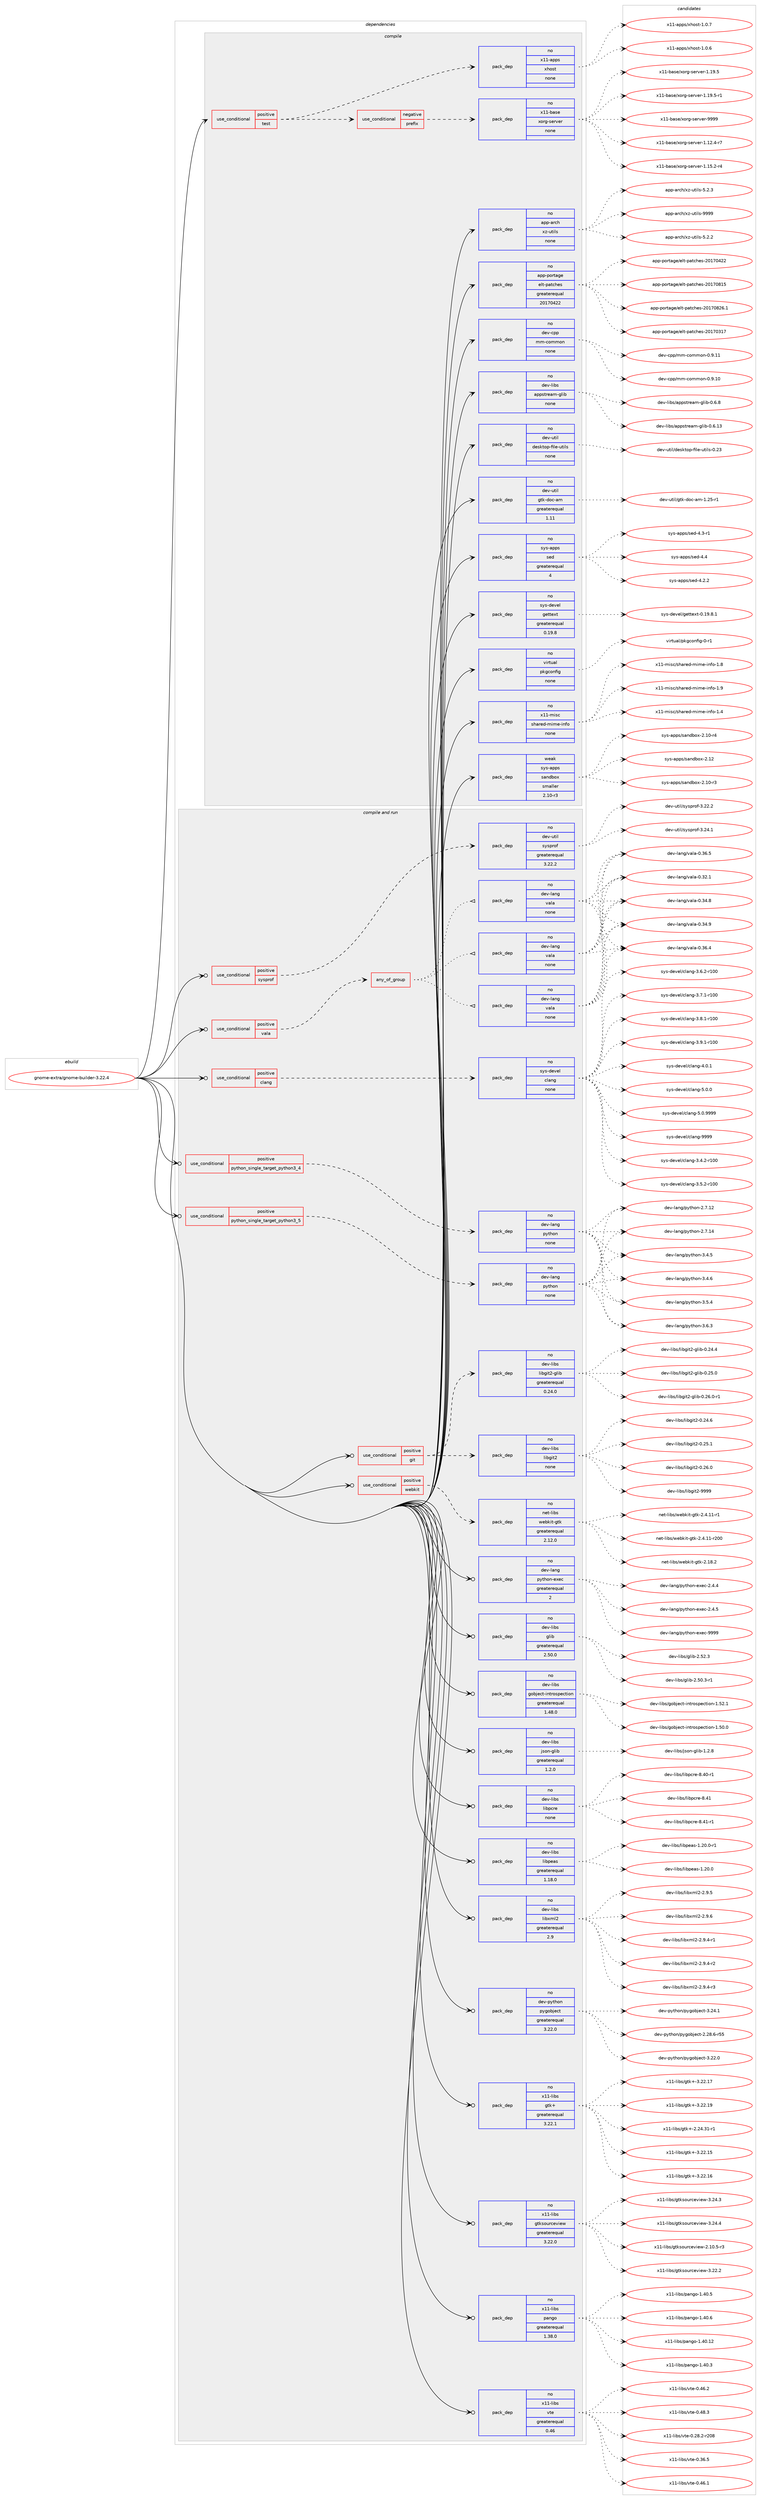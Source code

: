 digraph prolog {

# *************
# Graph options
# *************

newrank=true;
concentrate=true;
compound=true;
graph [rankdir=LR,fontname=Helvetica,fontsize=10,ranksep=1.5];#, ranksep=2.5, nodesep=0.2];
edge  [arrowhead=vee];
node  [fontname=Helvetica,fontsize=10];

# **********
# The ebuild
# **********

subgraph cluster_leftcol {
color=gray;
rank=same;
label=<<i>ebuild</i>>;
id [label="gnome-extra/gnome-builder-3.22.4", color=red, width=4, href="../gnome-extra/gnome-builder-3.22.4.svg"];
}

# ****************
# The dependencies
# ****************

subgraph cluster_midcol {
color=gray;
label=<<i>dependencies</i>>;
subgraph cluster_compile {
fillcolor="#eeeeee";
style=filled;
label=<<i>compile</i>>;
subgraph cond81905 {
dependency310209 [label=<<TABLE BORDER="0" CELLBORDER="1" CELLSPACING="0" CELLPADDING="4"><TR><TD ROWSPAN="3" CELLPADDING="10">use_conditional</TD></TR><TR><TD>positive</TD></TR><TR><TD>test</TD></TR></TABLE>>, shape=none, color=red];
subgraph cond81906 {
dependency310210 [label=<<TABLE BORDER="0" CELLBORDER="1" CELLSPACING="0" CELLPADDING="4"><TR><TD ROWSPAN="3" CELLPADDING="10">use_conditional</TD></TR><TR><TD>negative</TD></TR><TR><TD>prefix</TD></TR></TABLE>>, shape=none, color=red];
subgraph pack223403 {
dependency310211 [label=<<TABLE BORDER="0" CELLBORDER="1" CELLSPACING="0" CELLPADDING="4" WIDTH="220"><TR><TD ROWSPAN="6" CELLPADDING="30">pack_dep</TD></TR><TR><TD WIDTH="110">no</TD></TR><TR><TD>x11-base</TD></TR><TR><TD>xorg-server</TD></TR><TR><TD>none</TD></TR><TR><TD></TD></TR></TABLE>>, shape=none, color=blue];
}
dependency310210:e -> dependency310211:w [weight=20,style="dashed",arrowhead="vee"];
}
dependency310209:e -> dependency310210:w [weight=20,style="dashed",arrowhead="vee"];
subgraph pack223404 {
dependency310212 [label=<<TABLE BORDER="0" CELLBORDER="1" CELLSPACING="0" CELLPADDING="4" WIDTH="220"><TR><TD ROWSPAN="6" CELLPADDING="30">pack_dep</TD></TR><TR><TD WIDTH="110">no</TD></TR><TR><TD>x11-apps</TD></TR><TR><TD>xhost</TD></TR><TR><TD>none</TD></TR><TR><TD></TD></TR></TABLE>>, shape=none, color=blue];
}
dependency310209:e -> dependency310212:w [weight=20,style="dashed",arrowhead="vee"];
}
id:e -> dependency310209:w [weight=20,style="solid",arrowhead="vee"];
subgraph pack223405 {
dependency310213 [label=<<TABLE BORDER="0" CELLBORDER="1" CELLSPACING="0" CELLPADDING="4" WIDTH="220"><TR><TD ROWSPAN="6" CELLPADDING="30">pack_dep</TD></TR><TR><TD WIDTH="110">no</TD></TR><TR><TD>app-arch</TD></TR><TR><TD>xz-utils</TD></TR><TR><TD>none</TD></TR><TR><TD></TD></TR></TABLE>>, shape=none, color=blue];
}
id:e -> dependency310213:w [weight=20,style="solid",arrowhead="vee"];
subgraph pack223406 {
dependency310214 [label=<<TABLE BORDER="0" CELLBORDER="1" CELLSPACING="0" CELLPADDING="4" WIDTH="220"><TR><TD ROWSPAN="6" CELLPADDING="30">pack_dep</TD></TR><TR><TD WIDTH="110">no</TD></TR><TR><TD>app-portage</TD></TR><TR><TD>elt-patches</TD></TR><TR><TD>greaterequal</TD></TR><TR><TD>20170422</TD></TR></TABLE>>, shape=none, color=blue];
}
id:e -> dependency310214:w [weight=20,style="solid",arrowhead="vee"];
subgraph pack223407 {
dependency310215 [label=<<TABLE BORDER="0" CELLBORDER="1" CELLSPACING="0" CELLPADDING="4" WIDTH="220"><TR><TD ROWSPAN="6" CELLPADDING="30">pack_dep</TD></TR><TR><TD WIDTH="110">no</TD></TR><TR><TD>dev-cpp</TD></TR><TR><TD>mm-common</TD></TR><TR><TD>none</TD></TR><TR><TD></TD></TR></TABLE>>, shape=none, color=blue];
}
id:e -> dependency310215:w [weight=20,style="solid",arrowhead="vee"];
subgraph pack223408 {
dependency310216 [label=<<TABLE BORDER="0" CELLBORDER="1" CELLSPACING="0" CELLPADDING="4" WIDTH="220"><TR><TD ROWSPAN="6" CELLPADDING="30">pack_dep</TD></TR><TR><TD WIDTH="110">no</TD></TR><TR><TD>dev-libs</TD></TR><TR><TD>appstream-glib</TD></TR><TR><TD>none</TD></TR><TR><TD></TD></TR></TABLE>>, shape=none, color=blue];
}
id:e -> dependency310216:w [weight=20,style="solid",arrowhead="vee"];
subgraph pack223409 {
dependency310217 [label=<<TABLE BORDER="0" CELLBORDER="1" CELLSPACING="0" CELLPADDING="4" WIDTH="220"><TR><TD ROWSPAN="6" CELLPADDING="30">pack_dep</TD></TR><TR><TD WIDTH="110">no</TD></TR><TR><TD>dev-util</TD></TR><TR><TD>desktop-file-utils</TD></TR><TR><TD>none</TD></TR><TR><TD></TD></TR></TABLE>>, shape=none, color=blue];
}
id:e -> dependency310217:w [weight=20,style="solid",arrowhead="vee"];
subgraph pack223410 {
dependency310218 [label=<<TABLE BORDER="0" CELLBORDER="1" CELLSPACING="0" CELLPADDING="4" WIDTH="220"><TR><TD ROWSPAN="6" CELLPADDING="30">pack_dep</TD></TR><TR><TD WIDTH="110">no</TD></TR><TR><TD>dev-util</TD></TR><TR><TD>gtk-doc-am</TD></TR><TR><TD>greaterequal</TD></TR><TR><TD>1.11</TD></TR></TABLE>>, shape=none, color=blue];
}
id:e -> dependency310218:w [weight=20,style="solid",arrowhead="vee"];
subgraph pack223411 {
dependency310219 [label=<<TABLE BORDER="0" CELLBORDER="1" CELLSPACING="0" CELLPADDING="4" WIDTH="220"><TR><TD ROWSPAN="6" CELLPADDING="30">pack_dep</TD></TR><TR><TD WIDTH="110">no</TD></TR><TR><TD>sys-apps</TD></TR><TR><TD>sed</TD></TR><TR><TD>greaterequal</TD></TR><TR><TD>4</TD></TR></TABLE>>, shape=none, color=blue];
}
id:e -> dependency310219:w [weight=20,style="solid",arrowhead="vee"];
subgraph pack223412 {
dependency310220 [label=<<TABLE BORDER="0" CELLBORDER="1" CELLSPACING="0" CELLPADDING="4" WIDTH="220"><TR><TD ROWSPAN="6" CELLPADDING="30">pack_dep</TD></TR><TR><TD WIDTH="110">no</TD></TR><TR><TD>sys-devel</TD></TR><TR><TD>gettext</TD></TR><TR><TD>greaterequal</TD></TR><TR><TD>0.19.8</TD></TR></TABLE>>, shape=none, color=blue];
}
id:e -> dependency310220:w [weight=20,style="solid",arrowhead="vee"];
subgraph pack223413 {
dependency310221 [label=<<TABLE BORDER="0" CELLBORDER="1" CELLSPACING="0" CELLPADDING="4" WIDTH="220"><TR><TD ROWSPAN="6" CELLPADDING="30">pack_dep</TD></TR><TR><TD WIDTH="110">no</TD></TR><TR><TD>virtual</TD></TR><TR><TD>pkgconfig</TD></TR><TR><TD>none</TD></TR><TR><TD></TD></TR></TABLE>>, shape=none, color=blue];
}
id:e -> dependency310221:w [weight=20,style="solid",arrowhead="vee"];
subgraph pack223414 {
dependency310222 [label=<<TABLE BORDER="0" CELLBORDER="1" CELLSPACING="0" CELLPADDING="4" WIDTH="220"><TR><TD ROWSPAN="6" CELLPADDING="30">pack_dep</TD></TR><TR><TD WIDTH="110">no</TD></TR><TR><TD>x11-misc</TD></TR><TR><TD>shared-mime-info</TD></TR><TR><TD>none</TD></TR><TR><TD></TD></TR></TABLE>>, shape=none, color=blue];
}
id:e -> dependency310222:w [weight=20,style="solid",arrowhead="vee"];
subgraph pack223415 {
dependency310223 [label=<<TABLE BORDER="0" CELLBORDER="1" CELLSPACING="0" CELLPADDING="4" WIDTH="220"><TR><TD ROWSPAN="6" CELLPADDING="30">pack_dep</TD></TR><TR><TD WIDTH="110">weak</TD></TR><TR><TD>sys-apps</TD></TR><TR><TD>sandbox</TD></TR><TR><TD>smaller</TD></TR><TR><TD>2.10-r3</TD></TR></TABLE>>, shape=none, color=blue];
}
id:e -> dependency310223:w [weight=20,style="solid",arrowhead="vee"];
}
subgraph cluster_compileandrun {
fillcolor="#eeeeee";
style=filled;
label=<<i>compile and run</i>>;
subgraph cond81907 {
dependency310224 [label=<<TABLE BORDER="0" CELLBORDER="1" CELLSPACING="0" CELLPADDING="4"><TR><TD ROWSPAN="3" CELLPADDING="10">use_conditional</TD></TR><TR><TD>positive</TD></TR><TR><TD>clang</TD></TR></TABLE>>, shape=none, color=red];
subgraph pack223416 {
dependency310225 [label=<<TABLE BORDER="0" CELLBORDER="1" CELLSPACING="0" CELLPADDING="4" WIDTH="220"><TR><TD ROWSPAN="6" CELLPADDING="30">pack_dep</TD></TR><TR><TD WIDTH="110">no</TD></TR><TR><TD>sys-devel</TD></TR><TR><TD>clang</TD></TR><TR><TD>none</TD></TR><TR><TD></TD></TR></TABLE>>, shape=none, color=blue];
}
dependency310224:e -> dependency310225:w [weight=20,style="dashed",arrowhead="vee"];
}
id:e -> dependency310224:w [weight=20,style="solid",arrowhead="odotvee"];
subgraph cond81908 {
dependency310226 [label=<<TABLE BORDER="0" CELLBORDER="1" CELLSPACING="0" CELLPADDING="4"><TR><TD ROWSPAN="3" CELLPADDING="10">use_conditional</TD></TR><TR><TD>positive</TD></TR><TR><TD>git</TD></TR></TABLE>>, shape=none, color=red];
subgraph pack223417 {
dependency310227 [label=<<TABLE BORDER="0" CELLBORDER="1" CELLSPACING="0" CELLPADDING="4" WIDTH="220"><TR><TD ROWSPAN="6" CELLPADDING="30">pack_dep</TD></TR><TR><TD WIDTH="110">no</TD></TR><TR><TD>dev-libs</TD></TR><TR><TD>libgit2</TD></TR><TR><TD>none</TD></TR><TR><TD></TD></TR></TABLE>>, shape=none, color=blue];
}
dependency310226:e -> dependency310227:w [weight=20,style="dashed",arrowhead="vee"];
subgraph pack223418 {
dependency310228 [label=<<TABLE BORDER="0" CELLBORDER="1" CELLSPACING="0" CELLPADDING="4" WIDTH="220"><TR><TD ROWSPAN="6" CELLPADDING="30">pack_dep</TD></TR><TR><TD WIDTH="110">no</TD></TR><TR><TD>dev-libs</TD></TR><TR><TD>libgit2-glib</TD></TR><TR><TD>greaterequal</TD></TR><TR><TD>0.24.0</TD></TR></TABLE>>, shape=none, color=blue];
}
dependency310226:e -> dependency310228:w [weight=20,style="dashed",arrowhead="vee"];
}
id:e -> dependency310226:w [weight=20,style="solid",arrowhead="odotvee"];
subgraph cond81909 {
dependency310229 [label=<<TABLE BORDER="0" CELLBORDER="1" CELLSPACING="0" CELLPADDING="4"><TR><TD ROWSPAN="3" CELLPADDING="10">use_conditional</TD></TR><TR><TD>positive</TD></TR><TR><TD>python_single_target_python3_4</TD></TR></TABLE>>, shape=none, color=red];
subgraph pack223419 {
dependency310230 [label=<<TABLE BORDER="0" CELLBORDER="1" CELLSPACING="0" CELLPADDING="4" WIDTH="220"><TR><TD ROWSPAN="6" CELLPADDING="30">pack_dep</TD></TR><TR><TD WIDTH="110">no</TD></TR><TR><TD>dev-lang</TD></TR><TR><TD>python</TD></TR><TR><TD>none</TD></TR><TR><TD></TD></TR></TABLE>>, shape=none, color=blue];
}
dependency310229:e -> dependency310230:w [weight=20,style="dashed",arrowhead="vee"];
}
id:e -> dependency310229:w [weight=20,style="solid",arrowhead="odotvee"];
subgraph cond81910 {
dependency310231 [label=<<TABLE BORDER="0" CELLBORDER="1" CELLSPACING="0" CELLPADDING="4"><TR><TD ROWSPAN="3" CELLPADDING="10">use_conditional</TD></TR><TR><TD>positive</TD></TR><TR><TD>python_single_target_python3_5</TD></TR></TABLE>>, shape=none, color=red];
subgraph pack223420 {
dependency310232 [label=<<TABLE BORDER="0" CELLBORDER="1" CELLSPACING="0" CELLPADDING="4" WIDTH="220"><TR><TD ROWSPAN="6" CELLPADDING="30">pack_dep</TD></TR><TR><TD WIDTH="110">no</TD></TR><TR><TD>dev-lang</TD></TR><TR><TD>python</TD></TR><TR><TD>none</TD></TR><TR><TD></TD></TR></TABLE>>, shape=none, color=blue];
}
dependency310231:e -> dependency310232:w [weight=20,style="dashed",arrowhead="vee"];
}
id:e -> dependency310231:w [weight=20,style="solid",arrowhead="odotvee"];
subgraph cond81911 {
dependency310233 [label=<<TABLE BORDER="0" CELLBORDER="1" CELLSPACING="0" CELLPADDING="4"><TR><TD ROWSPAN="3" CELLPADDING="10">use_conditional</TD></TR><TR><TD>positive</TD></TR><TR><TD>sysprof</TD></TR></TABLE>>, shape=none, color=red];
subgraph pack223421 {
dependency310234 [label=<<TABLE BORDER="0" CELLBORDER="1" CELLSPACING="0" CELLPADDING="4" WIDTH="220"><TR><TD ROWSPAN="6" CELLPADDING="30">pack_dep</TD></TR><TR><TD WIDTH="110">no</TD></TR><TR><TD>dev-util</TD></TR><TR><TD>sysprof</TD></TR><TR><TD>greaterequal</TD></TR><TR><TD>3.22.2</TD></TR></TABLE>>, shape=none, color=blue];
}
dependency310233:e -> dependency310234:w [weight=20,style="dashed",arrowhead="vee"];
}
id:e -> dependency310233:w [weight=20,style="solid",arrowhead="odotvee"];
subgraph cond81912 {
dependency310235 [label=<<TABLE BORDER="0" CELLBORDER="1" CELLSPACING="0" CELLPADDING="4"><TR><TD ROWSPAN="3" CELLPADDING="10">use_conditional</TD></TR><TR><TD>positive</TD></TR><TR><TD>vala</TD></TR></TABLE>>, shape=none, color=red];
subgraph any4833 {
dependency310236 [label=<<TABLE BORDER="0" CELLBORDER="1" CELLSPACING="0" CELLPADDING="4"><TR><TD CELLPADDING="10">any_of_group</TD></TR></TABLE>>, shape=none, color=red];subgraph pack223422 {
dependency310237 [label=<<TABLE BORDER="0" CELLBORDER="1" CELLSPACING="0" CELLPADDING="4" WIDTH="220"><TR><TD ROWSPAN="6" CELLPADDING="30">pack_dep</TD></TR><TR><TD WIDTH="110">no</TD></TR><TR><TD>dev-lang</TD></TR><TR><TD>vala</TD></TR><TR><TD>none</TD></TR><TR><TD></TD></TR></TABLE>>, shape=none, color=blue];
}
dependency310236:e -> dependency310237:w [weight=20,style="dotted",arrowhead="oinv"];
subgraph pack223423 {
dependency310238 [label=<<TABLE BORDER="0" CELLBORDER="1" CELLSPACING="0" CELLPADDING="4" WIDTH="220"><TR><TD ROWSPAN="6" CELLPADDING="30">pack_dep</TD></TR><TR><TD WIDTH="110">no</TD></TR><TR><TD>dev-lang</TD></TR><TR><TD>vala</TD></TR><TR><TD>none</TD></TR><TR><TD></TD></TR></TABLE>>, shape=none, color=blue];
}
dependency310236:e -> dependency310238:w [weight=20,style="dotted",arrowhead="oinv"];
subgraph pack223424 {
dependency310239 [label=<<TABLE BORDER="0" CELLBORDER="1" CELLSPACING="0" CELLPADDING="4" WIDTH="220"><TR><TD ROWSPAN="6" CELLPADDING="30">pack_dep</TD></TR><TR><TD WIDTH="110">no</TD></TR><TR><TD>dev-lang</TD></TR><TR><TD>vala</TD></TR><TR><TD>none</TD></TR><TR><TD></TD></TR></TABLE>>, shape=none, color=blue];
}
dependency310236:e -> dependency310239:w [weight=20,style="dotted",arrowhead="oinv"];
}
dependency310235:e -> dependency310236:w [weight=20,style="dashed",arrowhead="vee"];
}
id:e -> dependency310235:w [weight=20,style="solid",arrowhead="odotvee"];
subgraph cond81913 {
dependency310240 [label=<<TABLE BORDER="0" CELLBORDER="1" CELLSPACING="0" CELLPADDING="4"><TR><TD ROWSPAN="3" CELLPADDING="10">use_conditional</TD></TR><TR><TD>positive</TD></TR><TR><TD>webkit</TD></TR></TABLE>>, shape=none, color=red];
subgraph pack223425 {
dependency310241 [label=<<TABLE BORDER="0" CELLBORDER="1" CELLSPACING="0" CELLPADDING="4" WIDTH="220"><TR><TD ROWSPAN="6" CELLPADDING="30">pack_dep</TD></TR><TR><TD WIDTH="110">no</TD></TR><TR><TD>net-libs</TD></TR><TR><TD>webkit-gtk</TD></TR><TR><TD>greaterequal</TD></TR><TR><TD>2.12.0</TD></TR></TABLE>>, shape=none, color=blue];
}
dependency310240:e -> dependency310241:w [weight=20,style="dashed",arrowhead="vee"];
}
id:e -> dependency310240:w [weight=20,style="solid",arrowhead="odotvee"];
subgraph pack223426 {
dependency310242 [label=<<TABLE BORDER="0" CELLBORDER="1" CELLSPACING="0" CELLPADDING="4" WIDTH="220"><TR><TD ROWSPAN="6" CELLPADDING="30">pack_dep</TD></TR><TR><TD WIDTH="110">no</TD></TR><TR><TD>dev-lang</TD></TR><TR><TD>python-exec</TD></TR><TR><TD>greaterequal</TD></TR><TR><TD>2</TD></TR></TABLE>>, shape=none, color=blue];
}
id:e -> dependency310242:w [weight=20,style="solid",arrowhead="odotvee"];
subgraph pack223427 {
dependency310243 [label=<<TABLE BORDER="0" CELLBORDER="1" CELLSPACING="0" CELLPADDING="4" WIDTH="220"><TR><TD ROWSPAN="6" CELLPADDING="30">pack_dep</TD></TR><TR><TD WIDTH="110">no</TD></TR><TR><TD>dev-libs</TD></TR><TR><TD>glib</TD></TR><TR><TD>greaterequal</TD></TR><TR><TD>2.50.0</TD></TR></TABLE>>, shape=none, color=blue];
}
id:e -> dependency310243:w [weight=20,style="solid",arrowhead="odotvee"];
subgraph pack223428 {
dependency310244 [label=<<TABLE BORDER="0" CELLBORDER="1" CELLSPACING="0" CELLPADDING="4" WIDTH="220"><TR><TD ROWSPAN="6" CELLPADDING="30">pack_dep</TD></TR><TR><TD WIDTH="110">no</TD></TR><TR><TD>dev-libs</TD></TR><TR><TD>gobject-introspection</TD></TR><TR><TD>greaterequal</TD></TR><TR><TD>1.48.0</TD></TR></TABLE>>, shape=none, color=blue];
}
id:e -> dependency310244:w [weight=20,style="solid",arrowhead="odotvee"];
subgraph pack223429 {
dependency310245 [label=<<TABLE BORDER="0" CELLBORDER="1" CELLSPACING="0" CELLPADDING="4" WIDTH="220"><TR><TD ROWSPAN="6" CELLPADDING="30">pack_dep</TD></TR><TR><TD WIDTH="110">no</TD></TR><TR><TD>dev-libs</TD></TR><TR><TD>json-glib</TD></TR><TR><TD>greaterequal</TD></TR><TR><TD>1.2.0</TD></TR></TABLE>>, shape=none, color=blue];
}
id:e -> dependency310245:w [weight=20,style="solid",arrowhead="odotvee"];
subgraph pack223430 {
dependency310246 [label=<<TABLE BORDER="0" CELLBORDER="1" CELLSPACING="0" CELLPADDING="4" WIDTH="220"><TR><TD ROWSPAN="6" CELLPADDING="30">pack_dep</TD></TR><TR><TD WIDTH="110">no</TD></TR><TR><TD>dev-libs</TD></TR><TR><TD>libpcre</TD></TR><TR><TD>none</TD></TR><TR><TD></TD></TR></TABLE>>, shape=none, color=blue];
}
id:e -> dependency310246:w [weight=20,style="solid",arrowhead="odotvee"];
subgraph pack223431 {
dependency310247 [label=<<TABLE BORDER="0" CELLBORDER="1" CELLSPACING="0" CELLPADDING="4" WIDTH="220"><TR><TD ROWSPAN="6" CELLPADDING="30">pack_dep</TD></TR><TR><TD WIDTH="110">no</TD></TR><TR><TD>dev-libs</TD></TR><TR><TD>libpeas</TD></TR><TR><TD>greaterequal</TD></TR><TR><TD>1.18.0</TD></TR></TABLE>>, shape=none, color=blue];
}
id:e -> dependency310247:w [weight=20,style="solid",arrowhead="odotvee"];
subgraph pack223432 {
dependency310248 [label=<<TABLE BORDER="0" CELLBORDER="1" CELLSPACING="0" CELLPADDING="4" WIDTH="220"><TR><TD ROWSPAN="6" CELLPADDING="30">pack_dep</TD></TR><TR><TD WIDTH="110">no</TD></TR><TR><TD>dev-libs</TD></TR><TR><TD>libxml2</TD></TR><TR><TD>greaterequal</TD></TR><TR><TD>2.9</TD></TR></TABLE>>, shape=none, color=blue];
}
id:e -> dependency310248:w [weight=20,style="solid",arrowhead="odotvee"];
subgraph pack223433 {
dependency310249 [label=<<TABLE BORDER="0" CELLBORDER="1" CELLSPACING="0" CELLPADDING="4" WIDTH="220"><TR><TD ROWSPAN="6" CELLPADDING="30">pack_dep</TD></TR><TR><TD WIDTH="110">no</TD></TR><TR><TD>dev-python</TD></TR><TR><TD>pygobject</TD></TR><TR><TD>greaterequal</TD></TR><TR><TD>3.22.0</TD></TR></TABLE>>, shape=none, color=blue];
}
id:e -> dependency310249:w [weight=20,style="solid",arrowhead="odotvee"];
subgraph pack223434 {
dependency310250 [label=<<TABLE BORDER="0" CELLBORDER="1" CELLSPACING="0" CELLPADDING="4" WIDTH="220"><TR><TD ROWSPAN="6" CELLPADDING="30">pack_dep</TD></TR><TR><TD WIDTH="110">no</TD></TR><TR><TD>x11-libs</TD></TR><TR><TD>gtk+</TD></TR><TR><TD>greaterequal</TD></TR><TR><TD>3.22.1</TD></TR></TABLE>>, shape=none, color=blue];
}
id:e -> dependency310250:w [weight=20,style="solid",arrowhead="odotvee"];
subgraph pack223435 {
dependency310251 [label=<<TABLE BORDER="0" CELLBORDER="1" CELLSPACING="0" CELLPADDING="4" WIDTH="220"><TR><TD ROWSPAN="6" CELLPADDING="30">pack_dep</TD></TR><TR><TD WIDTH="110">no</TD></TR><TR><TD>x11-libs</TD></TR><TR><TD>gtksourceview</TD></TR><TR><TD>greaterequal</TD></TR><TR><TD>3.22.0</TD></TR></TABLE>>, shape=none, color=blue];
}
id:e -> dependency310251:w [weight=20,style="solid",arrowhead="odotvee"];
subgraph pack223436 {
dependency310252 [label=<<TABLE BORDER="0" CELLBORDER="1" CELLSPACING="0" CELLPADDING="4" WIDTH="220"><TR><TD ROWSPAN="6" CELLPADDING="30">pack_dep</TD></TR><TR><TD WIDTH="110">no</TD></TR><TR><TD>x11-libs</TD></TR><TR><TD>pango</TD></TR><TR><TD>greaterequal</TD></TR><TR><TD>1.38.0</TD></TR></TABLE>>, shape=none, color=blue];
}
id:e -> dependency310252:w [weight=20,style="solid",arrowhead="odotvee"];
subgraph pack223437 {
dependency310253 [label=<<TABLE BORDER="0" CELLBORDER="1" CELLSPACING="0" CELLPADDING="4" WIDTH="220"><TR><TD ROWSPAN="6" CELLPADDING="30">pack_dep</TD></TR><TR><TD WIDTH="110">no</TD></TR><TR><TD>x11-libs</TD></TR><TR><TD>vte</TD></TR><TR><TD>greaterequal</TD></TR><TR><TD>0.46</TD></TR></TABLE>>, shape=none, color=blue];
}
id:e -> dependency310253:w [weight=20,style="solid",arrowhead="odotvee"];
}
subgraph cluster_run {
fillcolor="#eeeeee";
style=filled;
label=<<i>run</i>>;
}
}

# **************
# The candidates
# **************

subgraph cluster_choices {
rank=same;
color=gray;
label=<<i>candidates</i>>;

subgraph choice223403 {
color=black;
nodesep=1;
choice12049494598971151014712011111410345115101114118101114454946495046524511455 [label="x11-base/xorg-server-1.12.4-r7", color=red, width=4,href="../x11-base/xorg-server-1.12.4-r7.svg"];
choice12049494598971151014712011111410345115101114118101114454946495346504511452 [label="x11-base/xorg-server-1.15.2-r4", color=red, width=4,href="../x11-base/xorg-server-1.15.2-r4.svg"];
choice1204949459897115101471201111141034511510111411810111445494649574653 [label="x11-base/xorg-server-1.19.5", color=red, width=4,href="../x11-base/xorg-server-1.19.5.svg"];
choice12049494598971151014712011111410345115101114118101114454946495746534511449 [label="x11-base/xorg-server-1.19.5-r1", color=red, width=4,href="../x11-base/xorg-server-1.19.5-r1.svg"];
choice120494945989711510147120111114103451151011141181011144557575757 [label="x11-base/xorg-server-9999", color=red, width=4,href="../x11-base/xorg-server-9999.svg"];
dependency310211:e -> choice12049494598971151014712011111410345115101114118101114454946495046524511455:w [style=dotted,weight="100"];
dependency310211:e -> choice12049494598971151014712011111410345115101114118101114454946495346504511452:w [style=dotted,weight="100"];
dependency310211:e -> choice1204949459897115101471201111141034511510111411810111445494649574653:w [style=dotted,weight="100"];
dependency310211:e -> choice12049494598971151014712011111410345115101114118101114454946495746534511449:w [style=dotted,weight="100"];
dependency310211:e -> choice120494945989711510147120111114103451151011141181011144557575757:w [style=dotted,weight="100"];
}
subgraph choice223404 {
color=black;
nodesep=1;
choice1204949459711211211547120104111115116454946484654 [label="x11-apps/xhost-1.0.6", color=red, width=4,href="../x11-apps/xhost-1.0.6.svg"];
choice1204949459711211211547120104111115116454946484655 [label="x11-apps/xhost-1.0.7", color=red, width=4,href="../x11-apps/xhost-1.0.7.svg"];
dependency310212:e -> choice1204949459711211211547120104111115116454946484654:w [style=dotted,weight="100"];
dependency310212:e -> choice1204949459711211211547120104111115116454946484655:w [style=dotted,weight="100"];
}
subgraph choice223405 {
color=black;
nodesep=1;
choice971121124597114991044712012245117116105108115455346504650 [label="app-arch/xz-utils-5.2.2", color=red, width=4,href="../app-arch/xz-utils-5.2.2.svg"];
choice971121124597114991044712012245117116105108115455346504651 [label="app-arch/xz-utils-5.2.3", color=red, width=4,href="../app-arch/xz-utils-5.2.3.svg"];
choice9711211245971149910447120122451171161051081154557575757 [label="app-arch/xz-utils-9999", color=red, width=4,href="../app-arch/xz-utils-9999.svg"];
dependency310213:e -> choice971121124597114991044712012245117116105108115455346504650:w [style=dotted,weight="100"];
dependency310213:e -> choice971121124597114991044712012245117116105108115455346504651:w [style=dotted,weight="100"];
dependency310213:e -> choice9711211245971149910447120122451171161051081154557575757:w [style=dotted,weight="100"];
}
subgraph choice223406 {
color=black;
nodesep=1;
choice97112112451121111141169710310147101108116451129711699104101115455048495548514955 [label="app-portage/elt-patches-20170317", color=red, width=4,href="../app-portage/elt-patches-20170317.svg"];
choice97112112451121111141169710310147101108116451129711699104101115455048495548525050 [label="app-portage/elt-patches-20170422", color=red, width=4,href="../app-portage/elt-patches-20170422.svg"];
choice97112112451121111141169710310147101108116451129711699104101115455048495548564953 [label="app-portage/elt-patches-20170815", color=red, width=4,href="../app-portage/elt-patches-20170815.svg"];
choice971121124511211111411697103101471011081164511297116991041011154550484955485650544649 [label="app-portage/elt-patches-20170826.1", color=red, width=4,href="../app-portage/elt-patches-20170826.1.svg"];
dependency310214:e -> choice97112112451121111141169710310147101108116451129711699104101115455048495548514955:w [style=dotted,weight="100"];
dependency310214:e -> choice97112112451121111141169710310147101108116451129711699104101115455048495548525050:w [style=dotted,weight="100"];
dependency310214:e -> choice97112112451121111141169710310147101108116451129711699104101115455048495548564953:w [style=dotted,weight="100"];
dependency310214:e -> choice971121124511211111411697103101471011081164511297116991041011154550484955485650544649:w [style=dotted,weight="100"];
}
subgraph choice223407 {
color=black;
nodesep=1;
choice100101118459911211247109109459911110910911111045484657464948 [label="dev-cpp/mm-common-0.9.10", color=red, width=4,href="../dev-cpp/mm-common-0.9.10.svg"];
choice100101118459911211247109109459911110910911111045484657464949 [label="dev-cpp/mm-common-0.9.11", color=red, width=4,href="../dev-cpp/mm-common-0.9.11.svg"];
dependency310215:e -> choice100101118459911211247109109459911110910911111045484657464948:w [style=dotted,weight="100"];
dependency310215:e -> choice100101118459911211247109109459911110910911111045484657464949:w [style=dotted,weight="100"];
}
subgraph choice223408 {
color=black;
nodesep=1;
choice1001011184510810598115479711211211511611410197109451031081059845484654464951 [label="dev-libs/appstream-glib-0.6.13", color=red, width=4,href="../dev-libs/appstream-glib-0.6.13.svg"];
choice10010111845108105981154797112112115116114101971094510310810598454846544656 [label="dev-libs/appstream-glib-0.6.8", color=red, width=4,href="../dev-libs/appstream-glib-0.6.8.svg"];
dependency310216:e -> choice1001011184510810598115479711211211511611410197109451031081059845484654464951:w [style=dotted,weight="100"];
dependency310216:e -> choice10010111845108105981154797112112115116114101971094510310810598454846544656:w [style=dotted,weight="100"];
}
subgraph choice223409 {
color=black;
nodesep=1;
choice100101118451171161051084710010111510711611111245102105108101451171161051081154548465051 [label="dev-util/desktop-file-utils-0.23", color=red, width=4,href="../dev-util/desktop-file-utils-0.23.svg"];
dependency310217:e -> choice100101118451171161051084710010111510711611111245102105108101451171161051081154548465051:w [style=dotted,weight="100"];
}
subgraph choice223410 {
color=black;
nodesep=1;
choice10010111845117116105108471031161074510011199459710945494650534511449 [label="dev-util/gtk-doc-am-1.25-r1", color=red, width=4,href="../dev-util/gtk-doc-am-1.25-r1.svg"];
dependency310218:e -> choice10010111845117116105108471031161074510011199459710945494650534511449:w [style=dotted,weight="100"];
}
subgraph choice223411 {
color=black;
nodesep=1;
choice115121115459711211211547115101100455246504650 [label="sys-apps/sed-4.2.2", color=red, width=4,href="../sys-apps/sed-4.2.2.svg"];
choice115121115459711211211547115101100455246514511449 [label="sys-apps/sed-4.3-r1", color=red, width=4,href="../sys-apps/sed-4.3-r1.svg"];
choice11512111545971121121154711510110045524652 [label="sys-apps/sed-4.4", color=red, width=4,href="../sys-apps/sed-4.4.svg"];
dependency310219:e -> choice115121115459711211211547115101100455246504650:w [style=dotted,weight="100"];
dependency310219:e -> choice115121115459711211211547115101100455246514511449:w [style=dotted,weight="100"];
dependency310219:e -> choice11512111545971121121154711510110045524652:w [style=dotted,weight="100"];
}
subgraph choice223412 {
color=black;
nodesep=1;
choice1151211154510010111810110847103101116116101120116454846495746564649 [label="sys-devel/gettext-0.19.8.1", color=red, width=4,href="../sys-devel/gettext-0.19.8.1.svg"];
dependency310220:e -> choice1151211154510010111810110847103101116116101120116454846495746564649:w [style=dotted,weight="100"];
}
subgraph choice223413 {
color=black;
nodesep=1;
choice11810511411611797108471121071039911111010210510345484511449 [label="virtual/pkgconfig-0-r1", color=red, width=4,href="../virtual/pkgconfig-0-r1.svg"];
dependency310221:e -> choice11810511411611797108471121071039911111010210510345484511449:w [style=dotted,weight="100"];
}
subgraph choice223414 {
color=black;
nodesep=1;
choice120494945109105115994711510497114101100451091051091014510511010211145494652 [label="x11-misc/shared-mime-info-1.4", color=red, width=4,href="../x11-misc/shared-mime-info-1.4.svg"];
choice120494945109105115994711510497114101100451091051091014510511010211145494656 [label="x11-misc/shared-mime-info-1.8", color=red, width=4,href="../x11-misc/shared-mime-info-1.8.svg"];
choice120494945109105115994711510497114101100451091051091014510511010211145494657 [label="x11-misc/shared-mime-info-1.9", color=red, width=4,href="../x11-misc/shared-mime-info-1.9.svg"];
dependency310222:e -> choice120494945109105115994711510497114101100451091051091014510511010211145494652:w [style=dotted,weight="100"];
dependency310222:e -> choice120494945109105115994711510497114101100451091051091014510511010211145494656:w [style=dotted,weight="100"];
dependency310222:e -> choice120494945109105115994711510497114101100451091051091014510511010211145494657:w [style=dotted,weight="100"];
}
subgraph choice223415 {
color=black;
nodesep=1;
choice115121115459711211211547115971101009811112045504649484511451 [label="sys-apps/sandbox-2.10-r3", color=red, width=4,href="../sys-apps/sandbox-2.10-r3.svg"];
choice115121115459711211211547115971101009811112045504649484511452 [label="sys-apps/sandbox-2.10-r4", color=red, width=4,href="../sys-apps/sandbox-2.10-r4.svg"];
choice11512111545971121121154711597110100981111204550464950 [label="sys-apps/sandbox-2.12", color=red, width=4,href="../sys-apps/sandbox-2.12.svg"];
dependency310223:e -> choice115121115459711211211547115971101009811112045504649484511451:w [style=dotted,weight="100"];
dependency310223:e -> choice115121115459711211211547115971101009811112045504649484511452:w [style=dotted,weight="100"];
dependency310223:e -> choice11512111545971121121154711597110100981111204550464950:w [style=dotted,weight="100"];
}
subgraph choice223416 {
color=black;
nodesep=1;
choice1151211154510010111810110847991089711010345514652465045114494848 [label="sys-devel/clang-3.4.2-r100", color=red, width=4,href="../sys-devel/clang-3.4.2-r100.svg"];
choice1151211154510010111810110847991089711010345514653465045114494848 [label="sys-devel/clang-3.5.2-r100", color=red, width=4,href="../sys-devel/clang-3.5.2-r100.svg"];
choice1151211154510010111810110847991089711010345514654465045114494848 [label="sys-devel/clang-3.6.2-r100", color=red, width=4,href="../sys-devel/clang-3.6.2-r100.svg"];
choice1151211154510010111810110847991089711010345514655464945114494848 [label="sys-devel/clang-3.7.1-r100", color=red, width=4,href="../sys-devel/clang-3.7.1-r100.svg"];
choice1151211154510010111810110847991089711010345514656464945114494848 [label="sys-devel/clang-3.8.1-r100", color=red, width=4,href="../sys-devel/clang-3.8.1-r100.svg"];
choice1151211154510010111810110847991089711010345514657464945114494848 [label="sys-devel/clang-3.9.1-r100", color=red, width=4,href="../sys-devel/clang-3.9.1-r100.svg"];
choice11512111545100101118101108479910897110103455246484649 [label="sys-devel/clang-4.0.1", color=red, width=4,href="../sys-devel/clang-4.0.1.svg"];
choice11512111545100101118101108479910897110103455346484648 [label="sys-devel/clang-5.0.0", color=red, width=4,href="../sys-devel/clang-5.0.0.svg"];
choice11512111545100101118101108479910897110103455346484657575757 [label="sys-devel/clang-5.0.9999", color=red, width=4,href="../sys-devel/clang-5.0.9999.svg"];
choice115121115451001011181011084799108971101034557575757 [label="sys-devel/clang-9999", color=red, width=4,href="../sys-devel/clang-9999.svg"];
dependency310225:e -> choice1151211154510010111810110847991089711010345514652465045114494848:w [style=dotted,weight="100"];
dependency310225:e -> choice1151211154510010111810110847991089711010345514653465045114494848:w [style=dotted,weight="100"];
dependency310225:e -> choice1151211154510010111810110847991089711010345514654465045114494848:w [style=dotted,weight="100"];
dependency310225:e -> choice1151211154510010111810110847991089711010345514655464945114494848:w [style=dotted,weight="100"];
dependency310225:e -> choice1151211154510010111810110847991089711010345514656464945114494848:w [style=dotted,weight="100"];
dependency310225:e -> choice1151211154510010111810110847991089711010345514657464945114494848:w [style=dotted,weight="100"];
dependency310225:e -> choice11512111545100101118101108479910897110103455246484649:w [style=dotted,weight="100"];
dependency310225:e -> choice11512111545100101118101108479910897110103455346484648:w [style=dotted,weight="100"];
dependency310225:e -> choice11512111545100101118101108479910897110103455346484657575757:w [style=dotted,weight="100"];
dependency310225:e -> choice115121115451001011181011084799108971101034557575757:w [style=dotted,weight="100"];
}
subgraph choice223417 {
color=black;
nodesep=1;
choice100101118451081059811547108105981031051165045484650524654 [label="dev-libs/libgit2-0.24.6", color=red, width=4,href="../dev-libs/libgit2-0.24.6.svg"];
choice100101118451081059811547108105981031051165045484650534649 [label="dev-libs/libgit2-0.25.1", color=red, width=4,href="../dev-libs/libgit2-0.25.1.svg"];
choice100101118451081059811547108105981031051165045484650544648 [label="dev-libs/libgit2-0.26.0", color=red, width=4,href="../dev-libs/libgit2-0.26.0.svg"];
choice10010111845108105981154710810598103105116504557575757 [label="dev-libs/libgit2-9999", color=red, width=4,href="../dev-libs/libgit2-9999.svg"];
dependency310227:e -> choice100101118451081059811547108105981031051165045484650524654:w [style=dotted,weight="100"];
dependency310227:e -> choice100101118451081059811547108105981031051165045484650534649:w [style=dotted,weight="100"];
dependency310227:e -> choice100101118451081059811547108105981031051165045484650544648:w [style=dotted,weight="100"];
dependency310227:e -> choice10010111845108105981154710810598103105116504557575757:w [style=dotted,weight="100"];
}
subgraph choice223418 {
color=black;
nodesep=1;
choice1001011184510810598115471081059810310511650451031081059845484650524652 [label="dev-libs/libgit2-glib-0.24.4", color=red, width=4,href="../dev-libs/libgit2-glib-0.24.4.svg"];
choice1001011184510810598115471081059810310511650451031081059845484650534648 [label="dev-libs/libgit2-glib-0.25.0", color=red, width=4,href="../dev-libs/libgit2-glib-0.25.0.svg"];
choice10010111845108105981154710810598103105116504510310810598454846505446484511449 [label="dev-libs/libgit2-glib-0.26.0-r1", color=red, width=4,href="../dev-libs/libgit2-glib-0.26.0-r1.svg"];
dependency310228:e -> choice1001011184510810598115471081059810310511650451031081059845484650524652:w [style=dotted,weight="100"];
dependency310228:e -> choice1001011184510810598115471081059810310511650451031081059845484650534648:w [style=dotted,weight="100"];
dependency310228:e -> choice10010111845108105981154710810598103105116504510310810598454846505446484511449:w [style=dotted,weight="100"];
}
subgraph choice223419 {
color=black;
nodesep=1;
choice10010111845108971101034711212111610411111045504655464950 [label="dev-lang/python-2.7.12", color=red, width=4,href="../dev-lang/python-2.7.12.svg"];
choice10010111845108971101034711212111610411111045504655464952 [label="dev-lang/python-2.7.14", color=red, width=4,href="../dev-lang/python-2.7.14.svg"];
choice100101118451089711010347112121116104111110455146524653 [label="dev-lang/python-3.4.5", color=red, width=4,href="../dev-lang/python-3.4.5.svg"];
choice100101118451089711010347112121116104111110455146524654 [label="dev-lang/python-3.4.6", color=red, width=4,href="../dev-lang/python-3.4.6.svg"];
choice100101118451089711010347112121116104111110455146534652 [label="dev-lang/python-3.5.4", color=red, width=4,href="../dev-lang/python-3.5.4.svg"];
choice100101118451089711010347112121116104111110455146544651 [label="dev-lang/python-3.6.3", color=red, width=4,href="../dev-lang/python-3.6.3.svg"];
dependency310230:e -> choice10010111845108971101034711212111610411111045504655464950:w [style=dotted,weight="100"];
dependency310230:e -> choice10010111845108971101034711212111610411111045504655464952:w [style=dotted,weight="100"];
dependency310230:e -> choice100101118451089711010347112121116104111110455146524653:w [style=dotted,weight="100"];
dependency310230:e -> choice100101118451089711010347112121116104111110455146524654:w [style=dotted,weight="100"];
dependency310230:e -> choice100101118451089711010347112121116104111110455146534652:w [style=dotted,weight="100"];
dependency310230:e -> choice100101118451089711010347112121116104111110455146544651:w [style=dotted,weight="100"];
}
subgraph choice223420 {
color=black;
nodesep=1;
choice10010111845108971101034711212111610411111045504655464950 [label="dev-lang/python-2.7.12", color=red, width=4,href="../dev-lang/python-2.7.12.svg"];
choice10010111845108971101034711212111610411111045504655464952 [label="dev-lang/python-2.7.14", color=red, width=4,href="../dev-lang/python-2.7.14.svg"];
choice100101118451089711010347112121116104111110455146524653 [label="dev-lang/python-3.4.5", color=red, width=4,href="../dev-lang/python-3.4.5.svg"];
choice100101118451089711010347112121116104111110455146524654 [label="dev-lang/python-3.4.6", color=red, width=4,href="../dev-lang/python-3.4.6.svg"];
choice100101118451089711010347112121116104111110455146534652 [label="dev-lang/python-3.5.4", color=red, width=4,href="../dev-lang/python-3.5.4.svg"];
choice100101118451089711010347112121116104111110455146544651 [label="dev-lang/python-3.6.3", color=red, width=4,href="../dev-lang/python-3.6.3.svg"];
dependency310232:e -> choice10010111845108971101034711212111610411111045504655464950:w [style=dotted,weight="100"];
dependency310232:e -> choice10010111845108971101034711212111610411111045504655464952:w [style=dotted,weight="100"];
dependency310232:e -> choice100101118451089711010347112121116104111110455146524653:w [style=dotted,weight="100"];
dependency310232:e -> choice100101118451089711010347112121116104111110455146524654:w [style=dotted,weight="100"];
dependency310232:e -> choice100101118451089711010347112121116104111110455146534652:w [style=dotted,weight="100"];
dependency310232:e -> choice100101118451089711010347112121116104111110455146544651:w [style=dotted,weight="100"];
}
subgraph choice223421 {
color=black;
nodesep=1;
choice100101118451171161051084711512111511211411110245514650504650 [label="dev-util/sysprof-3.22.2", color=red, width=4,href="../dev-util/sysprof-3.22.2.svg"];
choice100101118451171161051084711512111511211411110245514650524649 [label="dev-util/sysprof-3.24.1", color=red, width=4,href="../dev-util/sysprof-3.24.1.svg"];
dependency310234:e -> choice100101118451171161051084711512111511211411110245514650504650:w [style=dotted,weight="100"];
dependency310234:e -> choice100101118451171161051084711512111511211411110245514650524649:w [style=dotted,weight="100"];
}
subgraph choice223422 {
color=black;
nodesep=1;
choice100101118451089711010347118971089745484651504649 [label="dev-lang/vala-0.32.1", color=red, width=4,href="../dev-lang/vala-0.32.1.svg"];
choice100101118451089711010347118971089745484651524656 [label="dev-lang/vala-0.34.8", color=red, width=4,href="../dev-lang/vala-0.34.8.svg"];
choice100101118451089711010347118971089745484651524657 [label="dev-lang/vala-0.34.9", color=red, width=4,href="../dev-lang/vala-0.34.9.svg"];
choice100101118451089711010347118971089745484651544652 [label="dev-lang/vala-0.36.4", color=red, width=4,href="../dev-lang/vala-0.36.4.svg"];
choice100101118451089711010347118971089745484651544653 [label="dev-lang/vala-0.36.5", color=red, width=4,href="../dev-lang/vala-0.36.5.svg"];
dependency310237:e -> choice100101118451089711010347118971089745484651504649:w [style=dotted,weight="100"];
dependency310237:e -> choice100101118451089711010347118971089745484651524656:w [style=dotted,weight="100"];
dependency310237:e -> choice100101118451089711010347118971089745484651524657:w [style=dotted,weight="100"];
dependency310237:e -> choice100101118451089711010347118971089745484651544652:w [style=dotted,weight="100"];
dependency310237:e -> choice100101118451089711010347118971089745484651544653:w [style=dotted,weight="100"];
}
subgraph choice223423 {
color=black;
nodesep=1;
choice100101118451089711010347118971089745484651504649 [label="dev-lang/vala-0.32.1", color=red, width=4,href="../dev-lang/vala-0.32.1.svg"];
choice100101118451089711010347118971089745484651524656 [label="dev-lang/vala-0.34.8", color=red, width=4,href="../dev-lang/vala-0.34.8.svg"];
choice100101118451089711010347118971089745484651524657 [label="dev-lang/vala-0.34.9", color=red, width=4,href="../dev-lang/vala-0.34.9.svg"];
choice100101118451089711010347118971089745484651544652 [label="dev-lang/vala-0.36.4", color=red, width=4,href="../dev-lang/vala-0.36.4.svg"];
choice100101118451089711010347118971089745484651544653 [label="dev-lang/vala-0.36.5", color=red, width=4,href="../dev-lang/vala-0.36.5.svg"];
dependency310238:e -> choice100101118451089711010347118971089745484651504649:w [style=dotted,weight="100"];
dependency310238:e -> choice100101118451089711010347118971089745484651524656:w [style=dotted,weight="100"];
dependency310238:e -> choice100101118451089711010347118971089745484651524657:w [style=dotted,weight="100"];
dependency310238:e -> choice100101118451089711010347118971089745484651544652:w [style=dotted,weight="100"];
dependency310238:e -> choice100101118451089711010347118971089745484651544653:w [style=dotted,weight="100"];
}
subgraph choice223424 {
color=black;
nodesep=1;
choice100101118451089711010347118971089745484651504649 [label="dev-lang/vala-0.32.1", color=red, width=4,href="../dev-lang/vala-0.32.1.svg"];
choice100101118451089711010347118971089745484651524656 [label="dev-lang/vala-0.34.8", color=red, width=4,href="../dev-lang/vala-0.34.8.svg"];
choice100101118451089711010347118971089745484651524657 [label="dev-lang/vala-0.34.9", color=red, width=4,href="../dev-lang/vala-0.34.9.svg"];
choice100101118451089711010347118971089745484651544652 [label="dev-lang/vala-0.36.4", color=red, width=4,href="../dev-lang/vala-0.36.4.svg"];
choice100101118451089711010347118971089745484651544653 [label="dev-lang/vala-0.36.5", color=red, width=4,href="../dev-lang/vala-0.36.5.svg"];
dependency310239:e -> choice100101118451089711010347118971089745484651504649:w [style=dotted,weight="100"];
dependency310239:e -> choice100101118451089711010347118971089745484651524656:w [style=dotted,weight="100"];
dependency310239:e -> choice100101118451089711010347118971089745484651524657:w [style=dotted,weight="100"];
dependency310239:e -> choice100101118451089711010347118971089745484651544652:w [style=dotted,weight="100"];
dependency310239:e -> choice100101118451089711010347118971089745484651544653:w [style=dotted,weight="100"];
}
subgraph choice223425 {
color=black;
nodesep=1;
choice110101116451081059811547119101981071051164510311610745504649564650 [label="net-libs/webkit-gtk-2.18.2", color=red, width=4,href="../net-libs/webkit-gtk-2.18.2.svg"];
choice1101011164510810598115471191019810710511645103116107455046524649494511449 [label="net-libs/webkit-gtk-2.4.11-r1", color=red, width=4,href="../net-libs/webkit-gtk-2.4.11-r1.svg"];
choice11010111645108105981154711910198107105116451031161074550465246494945114504848 [label="net-libs/webkit-gtk-2.4.11-r200", color=red, width=4,href="../net-libs/webkit-gtk-2.4.11-r200.svg"];
dependency310241:e -> choice110101116451081059811547119101981071051164510311610745504649564650:w [style=dotted,weight="100"];
dependency310241:e -> choice1101011164510810598115471191019810710511645103116107455046524649494511449:w [style=dotted,weight="100"];
dependency310241:e -> choice11010111645108105981154711910198107105116451031161074550465246494945114504848:w [style=dotted,weight="100"];
}
subgraph choice223426 {
color=black;
nodesep=1;
choice1001011184510897110103471121211161041111104510112010199455046524652 [label="dev-lang/python-exec-2.4.4", color=red, width=4,href="../dev-lang/python-exec-2.4.4.svg"];
choice1001011184510897110103471121211161041111104510112010199455046524653 [label="dev-lang/python-exec-2.4.5", color=red, width=4,href="../dev-lang/python-exec-2.4.5.svg"];
choice10010111845108971101034711212111610411111045101120101994557575757 [label="dev-lang/python-exec-9999", color=red, width=4,href="../dev-lang/python-exec-9999.svg"];
dependency310242:e -> choice1001011184510897110103471121211161041111104510112010199455046524652:w [style=dotted,weight="100"];
dependency310242:e -> choice1001011184510897110103471121211161041111104510112010199455046524653:w [style=dotted,weight="100"];
dependency310242:e -> choice10010111845108971101034711212111610411111045101120101994557575757:w [style=dotted,weight="100"];
}
subgraph choice223427 {
color=black;
nodesep=1;
choice10010111845108105981154710310810598455046534846514511449 [label="dev-libs/glib-2.50.3-r1", color=red, width=4,href="../dev-libs/glib-2.50.3-r1.svg"];
choice1001011184510810598115471031081059845504653504651 [label="dev-libs/glib-2.52.3", color=red, width=4,href="../dev-libs/glib-2.52.3.svg"];
dependency310243:e -> choice10010111845108105981154710310810598455046534846514511449:w [style=dotted,weight="100"];
dependency310243:e -> choice1001011184510810598115471031081059845504653504651:w [style=dotted,weight="100"];
}
subgraph choice223428 {
color=black;
nodesep=1;
choice1001011184510810598115471031119810610199116451051101161141111151121019911610511111045494653484648 [label="dev-libs/gobject-introspection-1.50.0", color=red, width=4,href="../dev-libs/gobject-introspection-1.50.0.svg"];
choice1001011184510810598115471031119810610199116451051101161141111151121019911610511111045494653504649 [label="dev-libs/gobject-introspection-1.52.1", color=red, width=4,href="../dev-libs/gobject-introspection-1.52.1.svg"];
dependency310244:e -> choice1001011184510810598115471031119810610199116451051101161141111151121019911610511111045494653484648:w [style=dotted,weight="100"];
dependency310244:e -> choice1001011184510810598115471031119810610199116451051101161141111151121019911610511111045494653504649:w [style=dotted,weight="100"];
}
subgraph choice223429 {
color=black;
nodesep=1;
choice1001011184510810598115471061151111104510310810598454946504656 [label="dev-libs/json-glib-1.2.8", color=red, width=4,href="../dev-libs/json-glib-1.2.8.svg"];
dependency310245:e -> choice1001011184510810598115471061151111104510310810598454946504656:w [style=dotted,weight="100"];
}
subgraph choice223430 {
color=black;
nodesep=1;
choice100101118451081059811547108105981129911410145564652484511449 [label="dev-libs/libpcre-8.40-r1", color=red, width=4,href="../dev-libs/libpcre-8.40-r1.svg"];
choice10010111845108105981154710810598112991141014556465249 [label="dev-libs/libpcre-8.41", color=red, width=4,href="../dev-libs/libpcre-8.41.svg"];
choice100101118451081059811547108105981129911410145564652494511449 [label="dev-libs/libpcre-8.41-r1", color=red, width=4,href="../dev-libs/libpcre-8.41-r1.svg"];
dependency310246:e -> choice100101118451081059811547108105981129911410145564652484511449:w [style=dotted,weight="100"];
dependency310246:e -> choice10010111845108105981154710810598112991141014556465249:w [style=dotted,weight="100"];
dependency310246:e -> choice100101118451081059811547108105981129911410145564652494511449:w [style=dotted,weight="100"];
}
subgraph choice223431 {
color=black;
nodesep=1;
choice100101118451081059811547108105981121019711545494650484648 [label="dev-libs/libpeas-1.20.0", color=red, width=4,href="../dev-libs/libpeas-1.20.0.svg"];
choice1001011184510810598115471081059811210197115454946504846484511449 [label="dev-libs/libpeas-1.20.0-r1", color=red, width=4,href="../dev-libs/libpeas-1.20.0-r1.svg"];
dependency310247:e -> choice100101118451081059811547108105981121019711545494650484648:w [style=dotted,weight="100"];
dependency310247:e -> choice1001011184510810598115471081059811210197115454946504846484511449:w [style=dotted,weight="100"];
}
subgraph choice223432 {
color=black;
nodesep=1;
choice10010111845108105981154710810598120109108504550465746524511449 [label="dev-libs/libxml2-2.9.4-r1", color=red, width=4,href="../dev-libs/libxml2-2.9.4-r1.svg"];
choice10010111845108105981154710810598120109108504550465746524511450 [label="dev-libs/libxml2-2.9.4-r2", color=red, width=4,href="../dev-libs/libxml2-2.9.4-r2.svg"];
choice10010111845108105981154710810598120109108504550465746524511451 [label="dev-libs/libxml2-2.9.4-r3", color=red, width=4,href="../dev-libs/libxml2-2.9.4-r3.svg"];
choice1001011184510810598115471081059812010910850455046574653 [label="dev-libs/libxml2-2.9.5", color=red, width=4,href="../dev-libs/libxml2-2.9.5.svg"];
choice1001011184510810598115471081059812010910850455046574654 [label="dev-libs/libxml2-2.9.6", color=red, width=4,href="../dev-libs/libxml2-2.9.6.svg"];
dependency310248:e -> choice10010111845108105981154710810598120109108504550465746524511449:w [style=dotted,weight="100"];
dependency310248:e -> choice10010111845108105981154710810598120109108504550465746524511450:w [style=dotted,weight="100"];
dependency310248:e -> choice10010111845108105981154710810598120109108504550465746524511451:w [style=dotted,weight="100"];
dependency310248:e -> choice1001011184510810598115471081059812010910850455046574653:w [style=dotted,weight="100"];
dependency310248:e -> choice1001011184510810598115471081059812010910850455046574654:w [style=dotted,weight="100"];
}
subgraph choice223433 {
color=black;
nodesep=1;
choice1001011184511212111610411111047112121103111981061019911645504650564654451145353 [label="dev-python/pygobject-2.28.6-r55", color=red, width=4,href="../dev-python/pygobject-2.28.6-r55.svg"];
choice1001011184511212111610411111047112121103111981061019911645514650504648 [label="dev-python/pygobject-3.22.0", color=red, width=4,href="../dev-python/pygobject-3.22.0.svg"];
choice1001011184511212111610411111047112121103111981061019911645514650524649 [label="dev-python/pygobject-3.24.1", color=red, width=4,href="../dev-python/pygobject-3.24.1.svg"];
dependency310249:e -> choice1001011184511212111610411111047112121103111981061019911645504650564654451145353:w [style=dotted,weight="100"];
dependency310249:e -> choice1001011184511212111610411111047112121103111981061019911645514650504648:w [style=dotted,weight="100"];
dependency310249:e -> choice1001011184511212111610411111047112121103111981061019911645514650524649:w [style=dotted,weight="100"];
}
subgraph choice223434 {
color=black;
nodesep=1;
choice12049494510810598115471031161074345504650524651494511449 [label="x11-libs/gtk+-2.24.31-r1", color=red, width=4,href="../x11-libs/gtk+-2.24.31-r1.svg"];
choice1204949451081059811547103116107434551465050464953 [label="x11-libs/gtk+-3.22.15", color=red, width=4,href="../x11-libs/gtk+-3.22.15.svg"];
choice1204949451081059811547103116107434551465050464954 [label="x11-libs/gtk+-3.22.16", color=red, width=4,href="../x11-libs/gtk+-3.22.16.svg"];
choice1204949451081059811547103116107434551465050464955 [label="x11-libs/gtk+-3.22.17", color=red, width=4,href="../x11-libs/gtk+-3.22.17.svg"];
choice1204949451081059811547103116107434551465050464957 [label="x11-libs/gtk+-3.22.19", color=red, width=4,href="../x11-libs/gtk+-3.22.19.svg"];
dependency310250:e -> choice12049494510810598115471031161074345504650524651494511449:w [style=dotted,weight="100"];
dependency310250:e -> choice1204949451081059811547103116107434551465050464953:w [style=dotted,weight="100"];
dependency310250:e -> choice1204949451081059811547103116107434551465050464954:w [style=dotted,weight="100"];
dependency310250:e -> choice1204949451081059811547103116107434551465050464955:w [style=dotted,weight="100"];
dependency310250:e -> choice1204949451081059811547103116107434551465050464957:w [style=dotted,weight="100"];
}
subgraph choice223435 {
color=black;
nodesep=1;
choice120494945108105981154710311610711511111711499101118105101119455046494846534511451 [label="x11-libs/gtksourceview-2.10.5-r3", color=red, width=4,href="../x11-libs/gtksourceview-2.10.5-r3.svg"];
choice12049494510810598115471031161071151111171149910111810510111945514650504650 [label="x11-libs/gtksourceview-3.22.2", color=red, width=4,href="../x11-libs/gtksourceview-3.22.2.svg"];
choice12049494510810598115471031161071151111171149910111810510111945514650524651 [label="x11-libs/gtksourceview-3.24.3", color=red, width=4,href="../x11-libs/gtksourceview-3.24.3.svg"];
choice12049494510810598115471031161071151111171149910111810510111945514650524652 [label="x11-libs/gtksourceview-3.24.4", color=red, width=4,href="../x11-libs/gtksourceview-3.24.4.svg"];
dependency310251:e -> choice120494945108105981154710311610711511111711499101118105101119455046494846534511451:w [style=dotted,weight="100"];
dependency310251:e -> choice12049494510810598115471031161071151111171149910111810510111945514650504650:w [style=dotted,weight="100"];
dependency310251:e -> choice12049494510810598115471031161071151111171149910111810510111945514650524651:w [style=dotted,weight="100"];
dependency310251:e -> choice12049494510810598115471031161071151111171149910111810510111945514650524652:w [style=dotted,weight="100"];
}
subgraph choice223436 {
color=black;
nodesep=1;
choice1204949451081059811547112971101031114549465248464950 [label="x11-libs/pango-1.40.12", color=red, width=4,href="../x11-libs/pango-1.40.12.svg"];
choice12049494510810598115471129711010311145494652484651 [label="x11-libs/pango-1.40.3", color=red, width=4,href="../x11-libs/pango-1.40.3.svg"];
choice12049494510810598115471129711010311145494652484653 [label="x11-libs/pango-1.40.5", color=red, width=4,href="../x11-libs/pango-1.40.5.svg"];
choice12049494510810598115471129711010311145494652484654 [label="x11-libs/pango-1.40.6", color=red, width=4,href="../x11-libs/pango-1.40.6.svg"];
dependency310252:e -> choice1204949451081059811547112971101031114549465248464950:w [style=dotted,weight="100"];
dependency310252:e -> choice12049494510810598115471129711010311145494652484651:w [style=dotted,weight="100"];
dependency310252:e -> choice12049494510810598115471129711010311145494652484653:w [style=dotted,weight="100"];
dependency310252:e -> choice12049494510810598115471129711010311145494652484654:w [style=dotted,weight="100"];
}
subgraph choice223437 {
color=black;
nodesep=1;
choice12049494510810598115471181161014548465056465045114504856 [label="x11-libs/vte-0.28.2-r208", color=red, width=4,href="../x11-libs/vte-0.28.2-r208.svg"];
choice120494945108105981154711811610145484651544653 [label="x11-libs/vte-0.36.5", color=red, width=4,href="../x11-libs/vte-0.36.5.svg"];
choice120494945108105981154711811610145484652544649 [label="x11-libs/vte-0.46.1", color=red, width=4,href="../x11-libs/vte-0.46.1.svg"];
choice120494945108105981154711811610145484652544650 [label="x11-libs/vte-0.46.2", color=red, width=4,href="../x11-libs/vte-0.46.2.svg"];
choice120494945108105981154711811610145484652564651 [label="x11-libs/vte-0.48.3", color=red, width=4,href="../x11-libs/vte-0.48.3.svg"];
dependency310253:e -> choice12049494510810598115471181161014548465056465045114504856:w [style=dotted,weight="100"];
dependency310253:e -> choice120494945108105981154711811610145484651544653:w [style=dotted,weight="100"];
dependency310253:e -> choice120494945108105981154711811610145484652544649:w [style=dotted,weight="100"];
dependency310253:e -> choice120494945108105981154711811610145484652544650:w [style=dotted,weight="100"];
dependency310253:e -> choice120494945108105981154711811610145484652564651:w [style=dotted,weight="100"];
}
}

}
